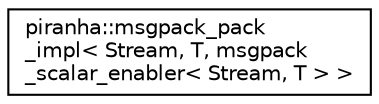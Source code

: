 digraph "Graphical Class Hierarchy"
{
  edge [fontname="Helvetica",fontsize="10",labelfontname="Helvetica",labelfontsize="10"];
  node [fontname="Helvetica",fontsize="10",shape=record];
  rankdir="LR";
  Node0 [label="piranha::msgpack_pack\l_impl\< Stream, T, msgpack\l_scalar_enabler\< Stream, T \> \>",height=0.2,width=0.4,color="black", fillcolor="white", style="filled",URL="$structpiranha_1_1msgpack__pack__impl_3_01_stream_00_01_t_00_01msgpack__scalar__enabler_3_01_stream_00_01_t_01_4_01_4.html",tooltip="Specialisation of piranha::msgpack_pack() for fundamental C++ types supported by msgpack. "];
}
